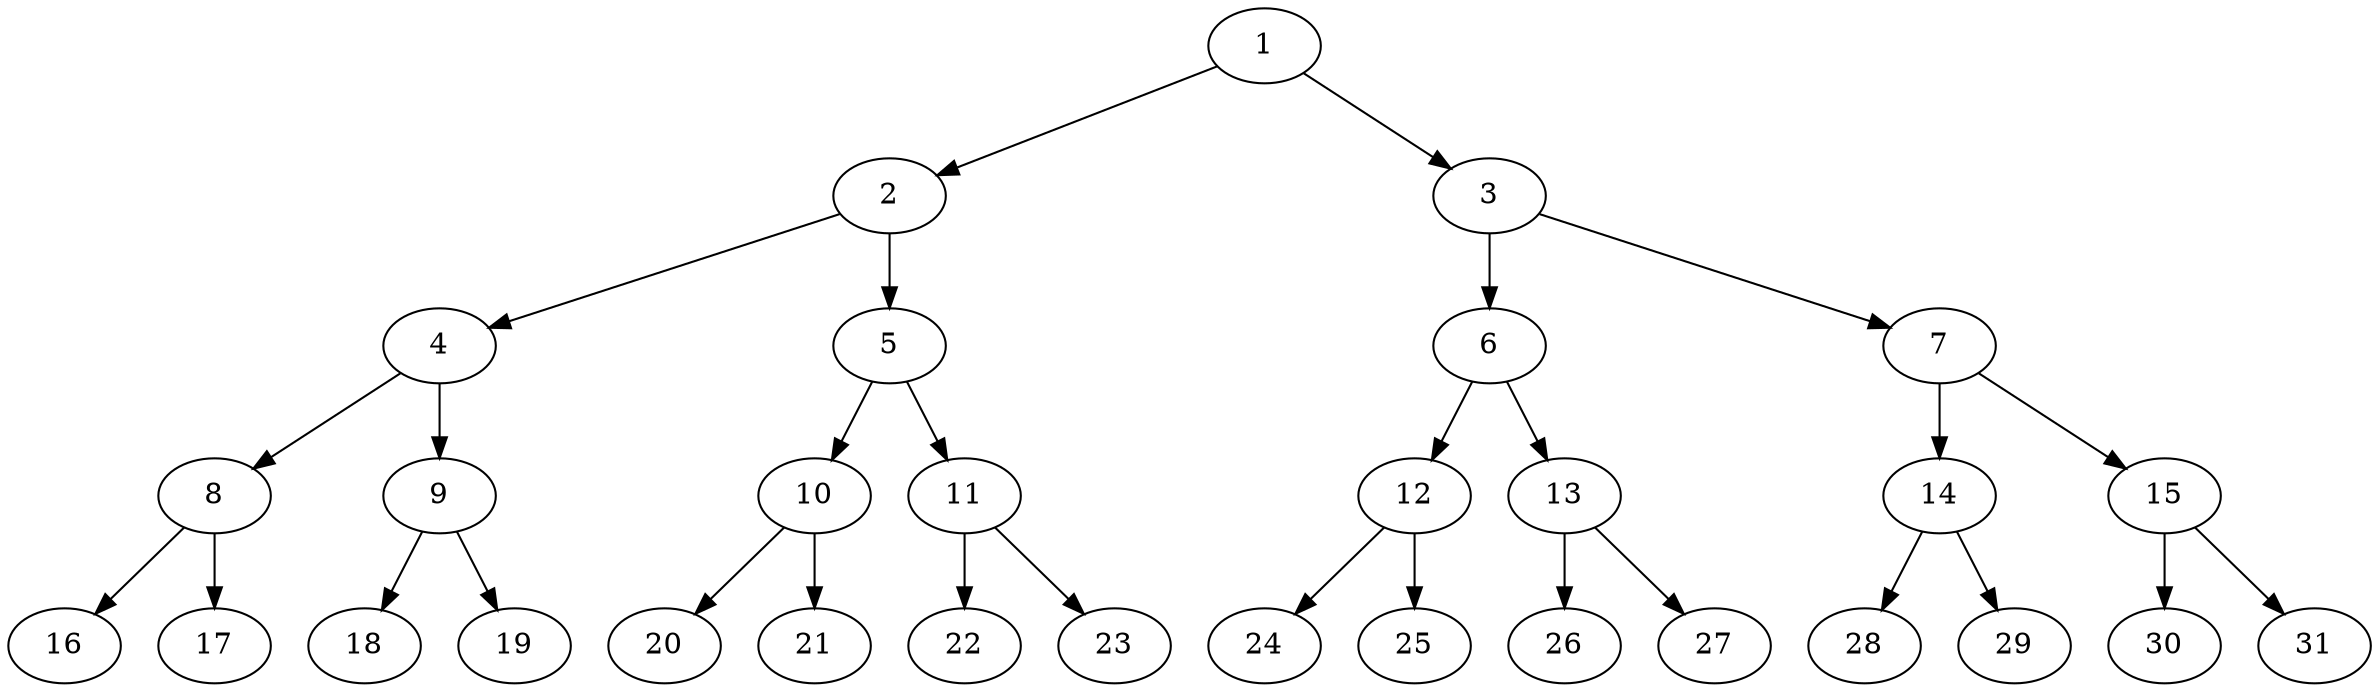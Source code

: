 /* dot -Tpng taco_sale.gv -o taco_sale.png */
digraph Sales {
  1 -> 2;
  1 -> 3;
  2 -> 4;
  2 -> 5;
  4 -> 8;
  4 -> 9;
  8 -> 16;
  8 -> 17;
  9 -> 18;
  9 -> 19;
  5 -> 10;
  5 -> 11;
  10 -> 20;
  10 -> 21;
  11 -> 22;
  11 -> 23;
  3 -> 6;
  3 -> 7;
  6 -> 12;
  6 -> 13;
  12 -> 24;
  12 -> 25;
  13 -> 26;
  13 -> 27;
  7 -> 14;
  7 -> 15;
  14 -> 28;
  14 -> 29;
  15 -> 30;
  15 -> 31;
}
